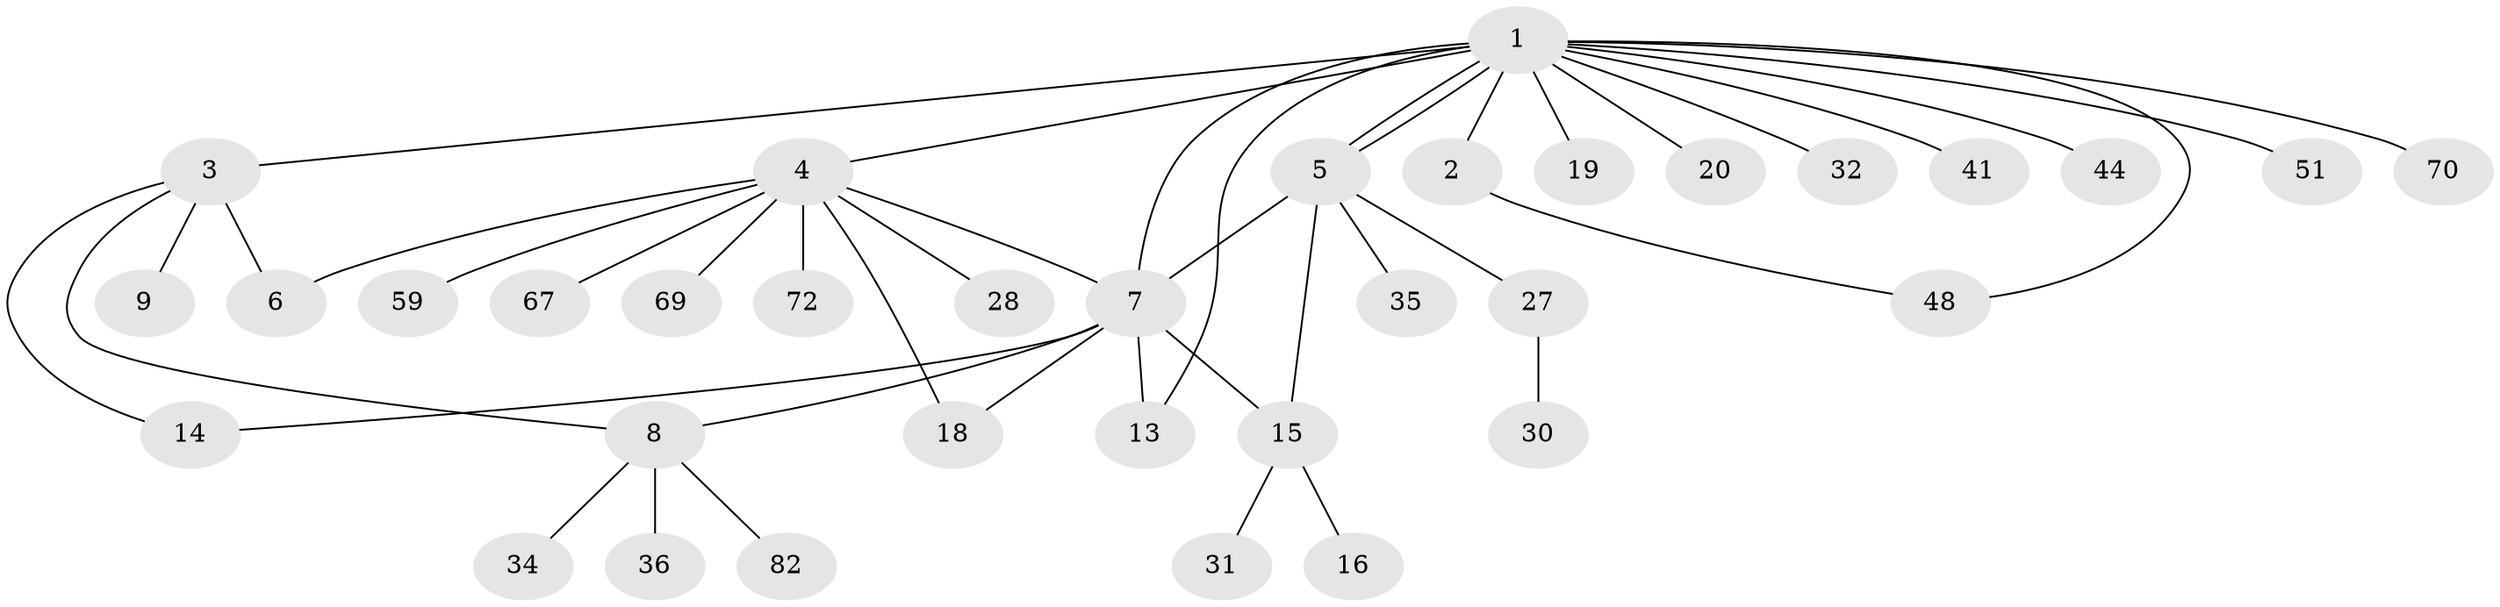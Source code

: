 // original degree distribution, {16: 0.011764705882352941, 2: 0.17647058823529413, 9: 0.023529411764705882, 10: 0.011764705882352941, 14: 0.011764705882352941, 5: 0.03529411764705882, 3: 0.07058823529411765, 8: 0.011764705882352941, 1: 0.6235294117647059, 4: 0.023529411764705882}
// Generated by graph-tools (version 1.1) at 2025/18/03/04/25 18:18:24]
// undirected, 34 vertices, 43 edges
graph export_dot {
graph [start="1"]
  node [color=gray90,style=filled];
  1;
  2;
  3 [super="+47+46+33+40+11"];
  4 [super="+25"];
  5 [super="+21+24+62+73"];
  6;
  7 [super="+10+52+54+56+63+66+29"];
  8 [super="+42+22+76+12"];
  9 [super="+17"];
  13 [super="+38+50+81"];
  14;
  15 [super="+57+65+77+61+23"];
  16 [super="+71"];
  18 [super="+26+78"];
  19;
  20;
  27 [super="+45"];
  28;
  30;
  31 [super="+39+80+85"];
  32 [super="+37"];
  34;
  35;
  36;
  41;
  44;
  48 [super="+58"];
  51;
  59;
  67;
  69;
  70;
  72;
  82;
  1 -- 2;
  1 -- 3 [weight=2];
  1 -- 4;
  1 -- 5;
  1 -- 5;
  1 -- 7;
  1 -- 13;
  1 -- 19;
  1 -- 20;
  1 -- 32;
  1 -- 41;
  1 -- 44;
  1 -- 48;
  1 -- 51;
  1 -- 70;
  2 -- 48;
  3 -- 6;
  3 -- 9;
  3 -- 8;
  3 -- 14;
  4 -- 6;
  4 -- 18;
  4 -- 28;
  4 -- 59;
  4 -- 67;
  4 -- 69;
  4 -- 72;
  4 -- 7;
  5 -- 7;
  5 -- 15;
  5 -- 35;
  5 -- 27;
  7 -- 8;
  7 -- 13;
  7 -- 14;
  7 -- 18;
  7 -- 15;
  8 -- 34;
  8 -- 36;
  8 -- 82;
  15 -- 16;
  15 -- 31;
  27 -- 30;
}
